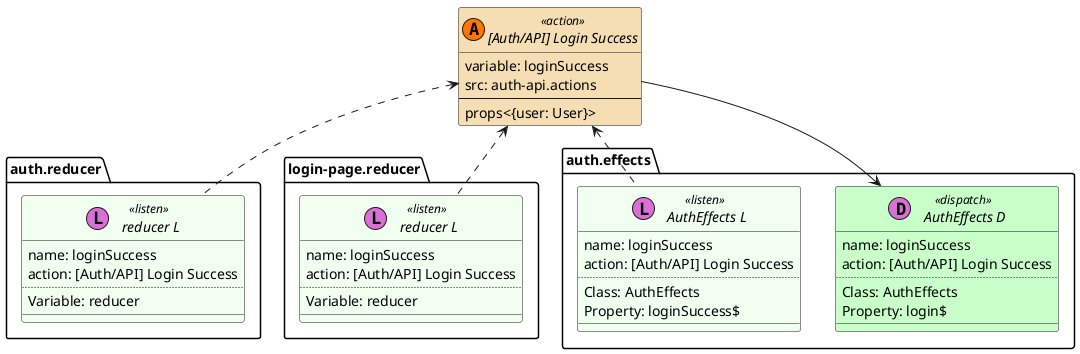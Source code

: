 @startuml [Auth/API] Login Success

set namespaceSeparator ::
skinparam class {
    BackgroundColor<<listen>> HoneyDew
    BackgroundColor<<action>> Wheat
    BackgroundColor<<dispatch>> Technology
}

interface "[Auth/API] Login Success" << (A,#FF7700) action >> {
    variable: loginSuccess
    src: auth-api.actions
    --
    props<{user: User}>
}


interface "auth.reducer:: reducer L" << (L,orchid) listen >> {
    name: loginSuccess
    action: [Auth/API] Login Success
    ..
    Variable: reducer
    __
}
"[Auth/API] Login Success" <.down. "auth.reducer:: reducer L"

interface "login-page.reducer:: reducer L" << (L,orchid) listen >> {
    name: loginSuccess
    action: [Auth/API] Login Success
    ..
    Variable: reducer
    __
}
"[Auth/API] Login Success" <.down. "login-page.reducer:: reducer L"

interface "auth.effects:: AuthEffects D" << (D,orchid) dispatch >> {
    name: loginSuccess
    action: [Auth/API] Login Success
    ..
    Class: AuthEffects
    Property: login$
    __
}
"[Auth/API] Login Success" -down-> "auth.effects:: AuthEffects D"

interface "auth.effects:: AuthEffects L" << (L,orchid) listen >> {
    name: loginSuccess
    action: [Auth/API] Login Success
    ..
    Class: AuthEffects
    Property: loginSuccess$
    __
}
"[Auth/API] Login Success" <.down. "auth.effects:: AuthEffects L"


@enduml